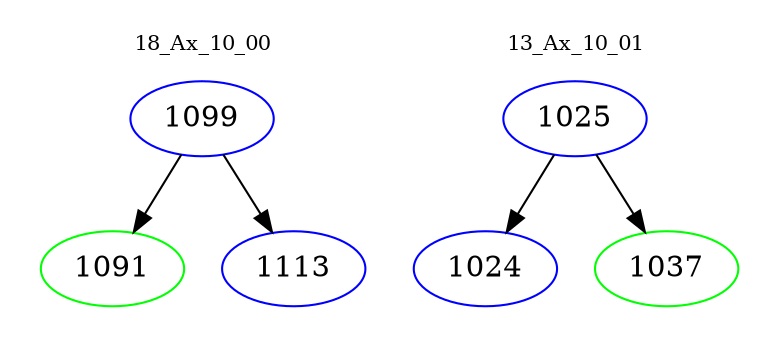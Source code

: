 digraph{
subgraph cluster_0 {
color = white
label = "18_Ax_10_00";
fontsize=10;
T0_1099 [label="1099", color="blue"]
T0_1099 -> T0_1091 [color="black"]
T0_1091 [label="1091", color="green"]
T0_1099 -> T0_1113 [color="black"]
T0_1113 [label="1113", color="blue"]
}
subgraph cluster_1 {
color = white
label = "13_Ax_10_01";
fontsize=10;
T1_1025 [label="1025", color="blue"]
T1_1025 -> T1_1024 [color="black"]
T1_1024 [label="1024", color="blue"]
T1_1025 -> T1_1037 [color="black"]
T1_1037 [label="1037", color="green"]
}
}
